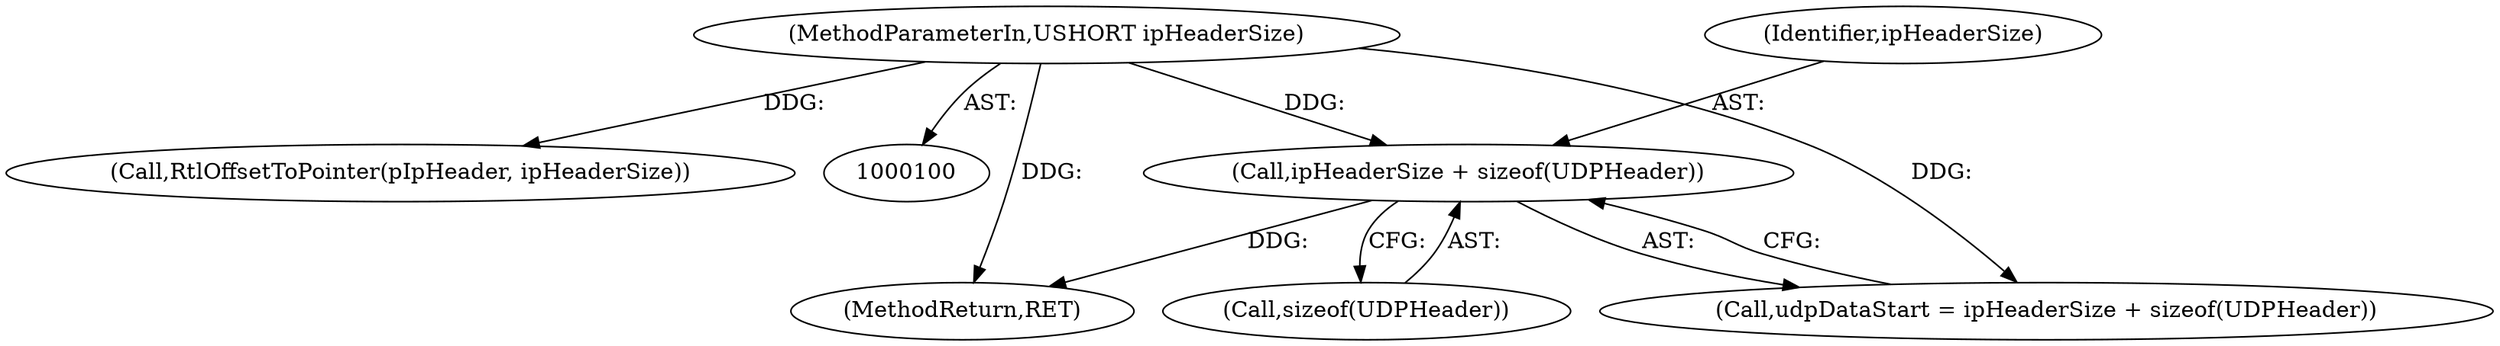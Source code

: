 digraph "0_kvm-guest-drivers-windows_fbfa4d1083ea84c5429992ca3e996d7d4fbc8238_2@API" {
"1000113" [label="(Call,ipHeaderSize + sizeof(UDPHeader))"];
"1000104" [label="(MethodParameterIn,USHORT ipHeaderSize)"];
"1000115" [label="(Call,sizeof(UDPHeader))"];
"1000166" [label="(MethodReturn,RET)"];
"1000104" [label="(MethodParameterIn,USHORT ipHeaderSize)"];
"1000111" [label="(Call,udpDataStart = ipHeaderSize + sizeof(UDPHeader))"];
"1000114" [label="(Identifier,ipHeaderSize)"];
"1000113" [label="(Call,ipHeaderSize + sizeof(UDPHeader))"];
"1000142" [label="(Call,RtlOffsetToPointer(pIpHeader, ipHeaderSize))"];
"1000113" -> "1000111"  [label="AST: "];
"1000113" -> "1000115"  [label="CFG: "];
"1000114" -> "1000113"  [label="AST: "];
"1000115" -> "1000113"  [label="AST: "];
"1000111" -> "1000113"  [label="CFG: "];
"1000113" -> "1000166"  [label="DDG: "];
"1000104" -> "1000113"  [label="DDG: "];
"1000104" -> "1000100"  [label="AST: "];
"1000104" -> "1000166"  [label="DDG: "];
"1000104" -> "1000111"  [label="DDG: "];
"1000104" -> "1000142"  [label="DDG: "];
}
